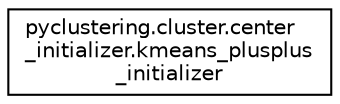 digraph "Graphical Class Hierarchy"
{
 // INTERACTIVE_SVG=YES
 // LATEX_PDF_SIZE
  edge [fontname="Helvetica",fontsize="10",labelfontname="Helvetica",labelfontsize="10"];
  node [fontname="Helvetica",fontsize="10",shape=record];
  rankdir="LR";
  Node0 [label="pyclustering.cluster.center\l_initializer.kmeans_plusplus\l_initializer",height=0.2,width=0.4,color="black", fillcolor="white", style="filled",URL="$db/de0/classpyclustering_1_1cluster_1_1center__initializer_1_1kmeans__plusplus__initializer.html",tooltip="K-Means++ is an algorithm for choosing the initial centers for algorithms like K-Means or X-Means."];
}

